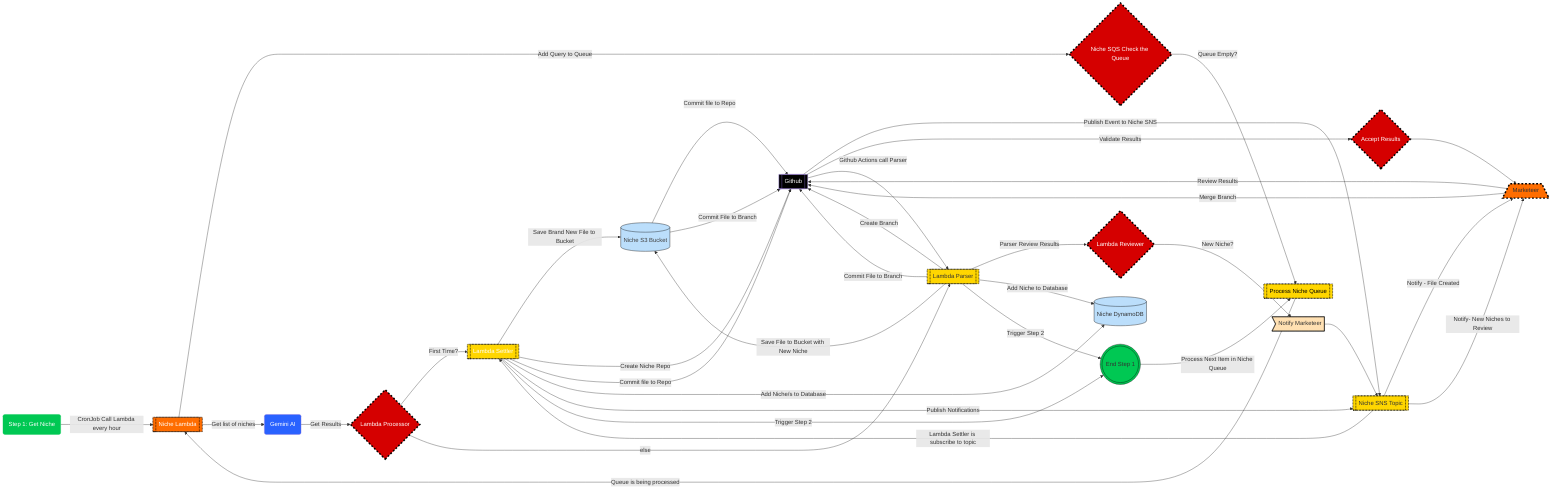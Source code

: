 flowchart LR
    A("Step 1: Get Niche") -- CronJob Call Lambda every hour --> B[["Niche Lambda"]]
    B -- Add Query to Queue --> C{"Niche SQS Check the Queue"}
    C -- Queue Empty? --> D[["Process Niche Queue"]]
    D -- Queue is being processed --> B
    B -- Get list of niches --> E("Gemini AI")
    E -- Get Results --> F{"Lambda Processor"}
    F -- First Time? --> Q[["Lambda Settler"]]
    Q -- Save Brand New File to Bucket --> H[("Niche S3 Bucket")]
    Q -- Create Niche Repo --> I[["Github"]]
    Q -- Commit file to Repo --> I
    H -- Commit file to Repo --> I
    I -- Publish Event to Niche SNS --> T[["Niche SNS Topic"]]
    T -- Lambda Settler is subscribe to topic --> Q
    Q -- Add Niche/s to Database --> K[("Niche DynamoDB")]
    Q -- Publish Notifications --> T
    T -- Notify - File Created --> L[/"Marketeer"\]
    Q -- Trigger Step 2 --> M((("End Step 1")))
    F -- else --> N[["Lambda Parser"]]
    N -- Create Branch --> I
    N -- Save File to Bucket with New Niche --> H
    N -- Commit File to Branch --> I
    H -- Commit File to Branch --> I
    N -- Parser Review Results --> O{"Lambda Reviewer"}
    O -- New Niche? --> R>"Notify Marketeer"]
    R --> T
    T -- Notify- New Niches to Review --> L
    L -- Review Results --> I
    I -- Validate Results --> S{"Accept Results"}
    S --> L
    L -- Merge Branch --> I
    I -- Github Actions call Parser --> N
    N -- Add Niche to Database --> K
    N -- Trigger Step 2 --> M
    M -- Process Next Item in Niche Queue --> D
    style A stroke:#00C853,fill:#00C853,color:#FFFFFF
    style B fill:#FF6D00,color:#FFFFFF,stroke-width:2px,stroke-dasharray: 2,stroke:#000000
    style C fill:#D50000,color:#FFFFFF,stroke-width:4px,stroke-dasharray: 5,stroke:#000000
    style D color:#000000,fill:#FFD600,stroke-width:2px,stroke-dasharray: 2,stroke:#000000
    style E fill:#2962FF,color:#FFFFFF
    style F color:#FFFFFF,fill:#D50000,stroke-width:4px,stroke-dasharray: 5,stroke:#000000
    style Q fill:#FFD600,color:#FFFFFF,stroke-width:2px,stroke-dasharray: 2,stroke:#000000
    style H stroke:#000000,fill:#BBDEFB,color:#424242
    style I stroke-width:1px,stroke-dasharray: 0,fill:#000000,color:#FFFFFF
    style T stroke-width:2px,stroke-dasharray: 2,stroke:#000000,fill:#FFD600
    style K stroke:#000000,fill:#BBDEFB
    style L stroke-width:4px,stroke-dasharray: 5,stroke:#000000,fill:#FF6D00
    style M stroke:#000000,fill:#00C853
    style N fill:#FFD600,stroke:#000000,stroke-width:2px,stroke-dasharray: 2
    style O stroke-width:4px,stroke-dasharray: 5,fill:#D50000,stroke:#000000,color:#FFFFFF
    style R fill:#FFE0B2,stroke:#000000
    style S stroke:#000000,color:#FFFFFF,fill:#D50000,stroke-width:4px,stroke-dasharray: 5